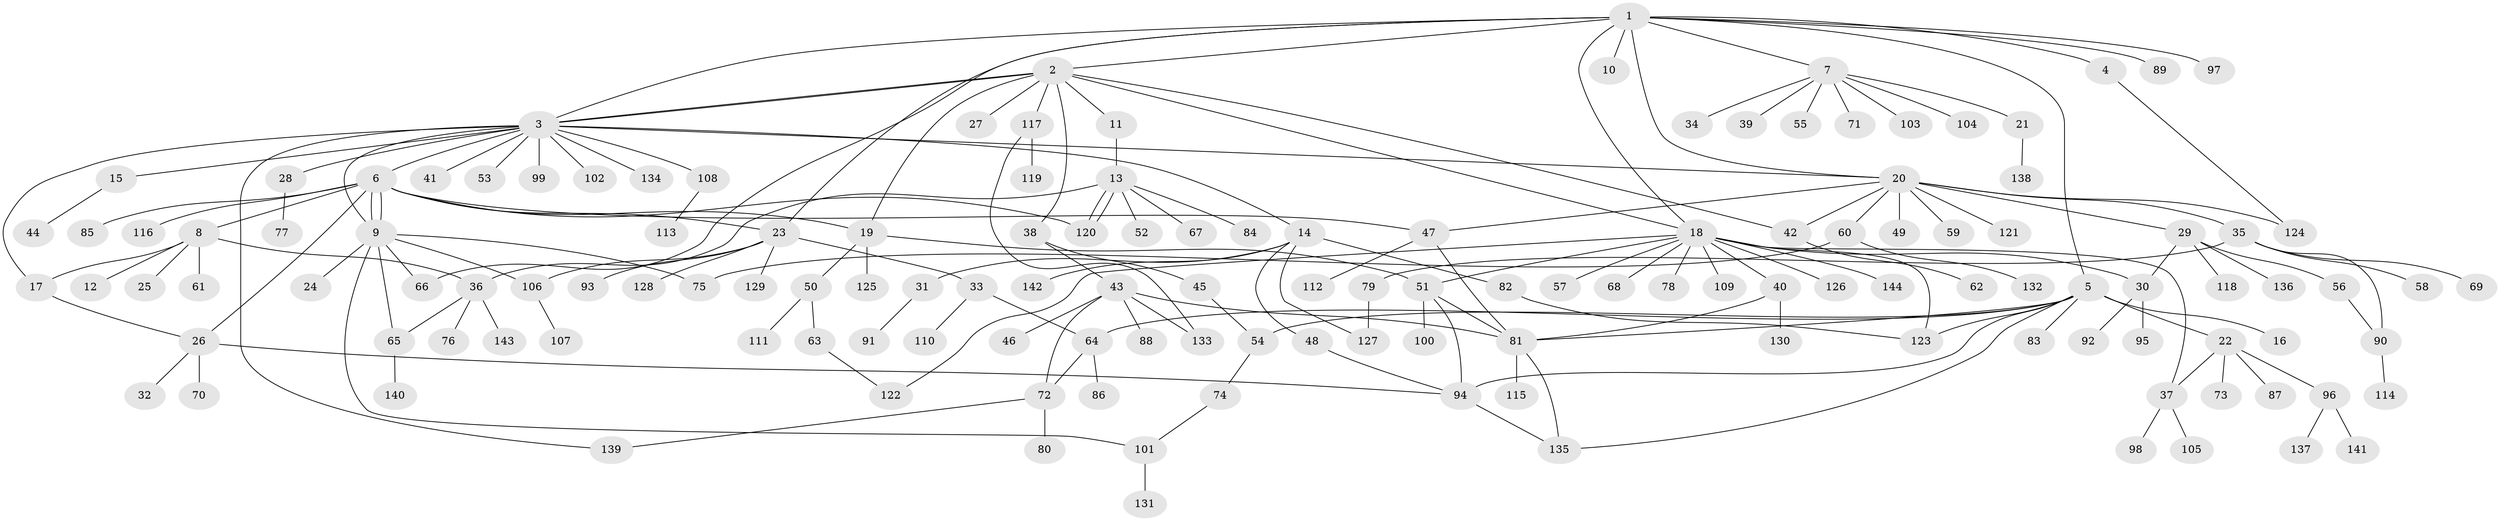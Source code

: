 // Generated by graph-tools (version 1.1) at 2025/35/03/09/25 02:35:27]
// undirected, 144 vertices, 186 edges
graph export_dot {
graph [start="1"]
  node [color=gray90,style=filled];
  1;
  2;
  3;
  4;
  5;
  6;
  7;
  8;
  9;
  10;
  11;
  12;
  13;
  14;
  15;
  16;
  17;
  18;
  19;
  20;
  21;
  22;
  23;
  24;
  25;
  26;
  27;
  28;
  29;
  30;
  31;
  32;
  33;
  34;
  35;
  36;
  37;
  38;
  39;
  40;
  41;
  42;
  43;
  44;
  45;
  46;
  47;
  48;
  49;
  50;
  51;
  52;
  53;
  54;
  55;
  56;
  57;
  58;
  59;
  60;
  61;
  62;
  63;
  64;
  65;
  66;
  67;
  68;
  69;
  70;
  71;
  72;
  73;
  74;
  75;
  76;
  77;
  78;
  79;
  80;
  81;
  82;
  83;
  84;
  85;
  86;
  87;
  88;
  89;
  90;
  91;
  92;
  93;
  94;
  95;
  96;
  97;
  98;
  99;
  100;
  101;
  102;
  103;
  104;
  105;
  106;
  107;
  108;
  109;
  110;
  111;
  112;
  113;
  114;
  115;
  116;
  117;
  118;
  119;
  120;
  121;
  122;
  123;
  124;
  125;
  126;
  127;
  128;
  129;
  130;
  131;
  132;
  133;
  134;
  135;
  136;
  137;
  138;
  139;
  140;
  141;
  142;
  143;
  144;
  1 -- 2;
  1 -- 3;
  1 -- 4;
  1 -- 5;
  1 -- 7;
  1 -- 10;
  1 -- 18;
  1 -- 20;
  1 -- 23;
  1 -- 66;
  1 -- 89;
  1 -- 97;
  2 -- 3;
  2 -- 3;
  2 -- 11;
  2 -- 18;
  2 -- 19;
  2 -- 27;
  2 -- 38;
  2 -- 42;
  2 -- 117;
  3 -- 6;
  3 -- 9;
  3 -- 14;
  3 -- 15;
  3 -- 17;
  3 -- 20;
  3 -- 28;
  3 -- 41;
  3 -- 53;
  3 -- 99;
  3 -- 102;
  3 -- 108;
  3 -- 134;
  3 -- 139;
  4 -- 124;
  5 -- 16;
  5 -- 22;
  5 -- 54;
  5 -- 64;
  5 -- 81;
  5 -- 83;
  5 -- 94;
  5 -- 123;
  5 -- 135;
  6 -- 8;
  6 -- 9;
  6 -- 9;
  6 -- 19;
  6 -- 23;
  6 -- 26;
  6 -- 47;
  6 -- 85;
  6 -- 116;
  6 -- 120;
  7 -- 21;
  7 -- 34;
  7 -- 39;
  7 -- 55;
  7 -- 71;
  7 -- 103;
  7 -- 104;
  8 -- 12;
  8 -- 17;
  8 -- 25;
  8 -- 36;
  8 -- 61;
  9 -- 24;
  9 -- 65;
  9 -- 66;
  9 -- 75;
  9 -- 101;
  9 -- 106;
  11 -- 13;
  13 -- 36;
  13 -- 52;
  13 -- 67;
  13 -- 84;
  13 -- 120;
  13 -- 120;
  14 -- 31;
  14 -- 48;
  14 -- 82;
  14 -- 127;
  14 -- 142;
  15 -- 44;
  17 -- 26;
  18 -- 30;
  18 -- 37;
  18 -- 40;
  18 -- 51;
  18 -- 57;
  18 -- 68;
  18 -- 78;
  18 -- 109;
  18 -- 122;
  18 -- 123;
  18 -- 126;
  18 -- 144;
  19 -- 50;
  19 -- 51;
  19 -- 125;
  20 -- 29;
  20 -- 35;
  20 -- 42;
  20 -- 47;
  20 -- 49;
  20 -- 59;
  20 -- 60;
  20 -- 121;
  20 -- 124;
  21 -- 138;
  22 -- 37;
  22 -- 73;
  22 -- 87;
  22 -- 96;
  23 -- 33;
  23 -- 93;
  23 -- 106;
  23 -- 128;
  23 -- 129;
  26 -- 32;
  26 -- 70;
  26 -- 94;
  28 -- 77;
  29 -- 30;
  29 -- 56;
  29 -- 118;
  29 -- 136;
  30 -- 92;
  30 -- 95;
  31 -- 91;
  33 -- 64;
  33 -- 110;
  35 -- 58;
  35 -- 69;
  35 -- 79;
  35 -- 90;
  36 -- 65;
  36 -- 76;
  36 -- 143;
  37 -- 98;
  37 -- 105;
  38 -- 43;
  38 -- 45;
  40 -- 81;
  40 -- 130;
  42 -- 62;
  43 -- 46;
  43 -- 72;
  43 -- 81;
  43 -- 88;
  43 -- 133;
  45 -- 54;
  47 -- 81;
  47 -- 112;
  48 -- 94;
  50 -- 63;
  50 -- 111;
  51 -- 81;
  51 -- 94;
  51 -- 100;
  54 -- 74;
  56 -- 90;
  60 -- 75;
  60 -- 132;
  63 -- 122;
  64 -- 72;
  64 -- 86;
  65 -- 140;
  72 -- 80;
  72 -- 139;
  74 -- 101;
  79 -- 127;
  81 -- 115;
  81 -- 135;
  82 -- 123;
  90 -- 114;
  94 -- 135;
  96 -- 137;
  96 -- 141;
  101 -- 131;
  106 -- 107;
  108 -- 113;
  117 -- 119;
  117 -- 133;
}
